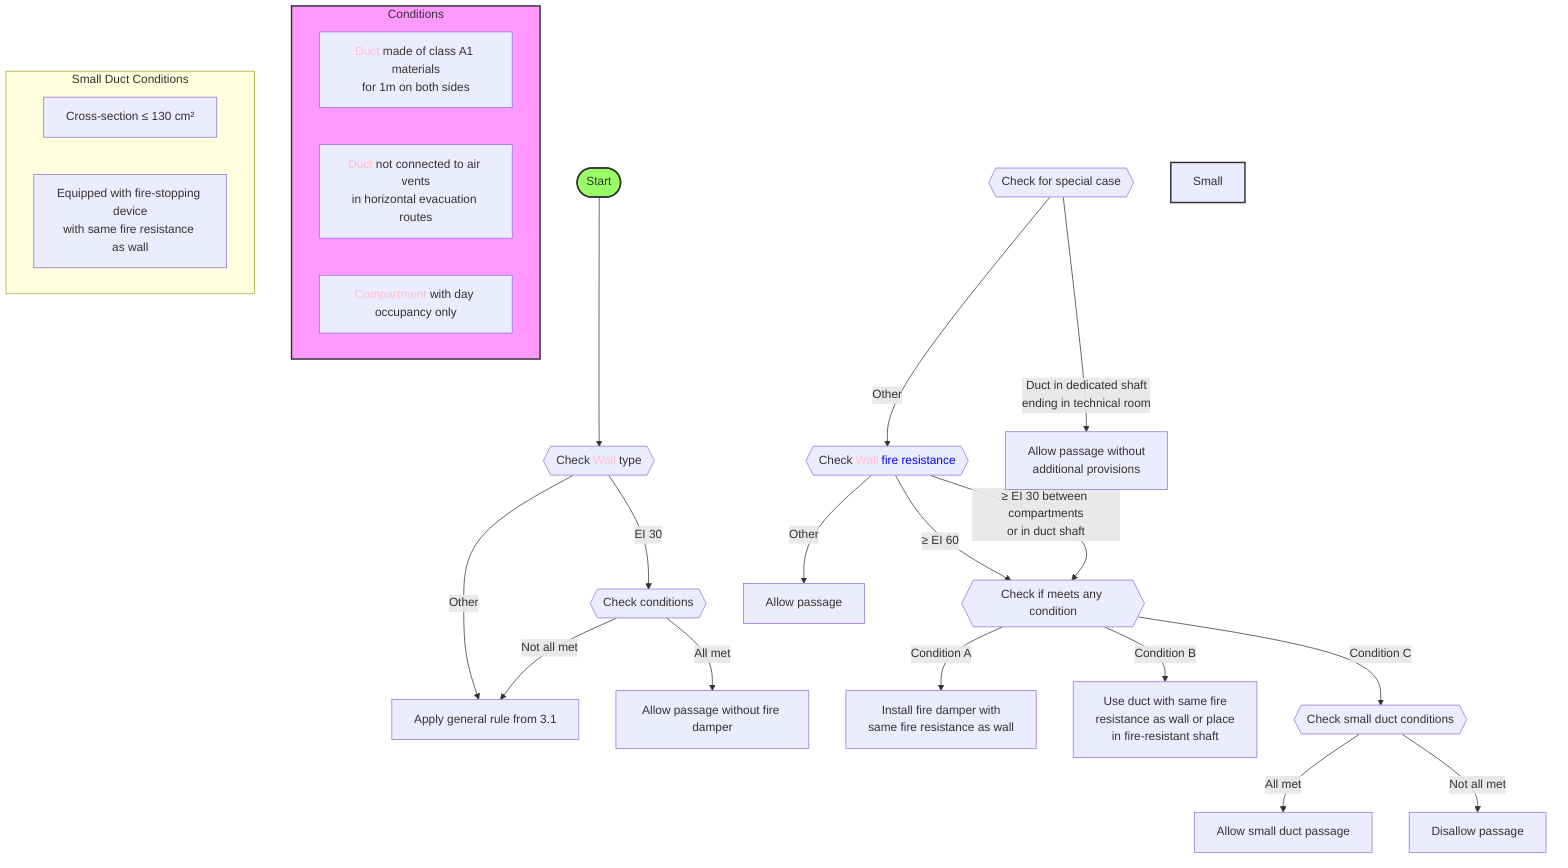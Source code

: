 graph TD
    start(["Start"]):::start --> check_wall_type{{"Check <font color='pink'>Wall</font> type"}}
    check_wall_type -->|EI 30| check_conditions{{"Check conditions"}}
    check_wall_type -->|Other| apply_general_rule["Apply general rule from 3.1"]
    
    check_conditions -->|All met| allow["Allow passage without fire damper"]
    check_conditions -->|Not all met| apply_general_rule
    
    subgraph Conditions
        cond1["<font color='pink'>Duct</font> made of class A1 materials<br>for 1m on both sides"]
        cond2["<font color='pink'>Duct</font> not connected to air vents<br>in horizontal evacuation routes"]
        cond3["<font color='pink'>Compartment</font> with day occupancy only"]
    end
    
    check_wall_fire_resistance{{"Check <font color='pink'>Wall</font> <font color='blue'>fire resistance</font>"}}
    check_wall_fire_resistance -->|≥ EI 60| check_conditions_2
    check_wall_fire_resistance -->|≥ EI 30 between compartments<br>or in duct shaft| check_conditions_2
    check_wall_fire_resistance -->|Other| allow_passage["Allow passage"]
    
    check_conditions_2{{"Check if meets any condition"}}
    check_conditions_2 -->|Condition A| install_fire_damper["Install fire damper with<br>same fire resistance as wall"]
    check_conditions_2 -->|Condition B| use_fire_resistant_duct["Use duct with same fire<br>resistance as wall or place<br>in fire-resistant shaft"]
    check_conditions_2 -->|Condition C| check_small_duct_conditions
    
    check_small_duct_conditions{{"Check small duct conditions"}}
    check_small_duct_conditions -->|All met| allow_small_duct["Allow small duct passage"]
    check_small_duct_conditions -->|Not all met| disallow["Disallow passage"]
    
    subgraph Small Duct Conditions
        small_cond1["Cross-section ≤ 130 cm²"]
        small_cond2["Equipped with fire-stopping device<br>with same fire resistance as wall"]
    end
    
    special_case{{"Check for special case"}}
    special_case -->|Duct in dedicated shaft<br>ending in technical room| allow_special_case["Allow passage without<br>additional provisions"]
    special_case -->|Other| check_wall_fire_resistance
    
    classDef start fill:#9f6,stroke:#333,stroke-width:2px;
    classDef condition fill:#ff9,stroke:#333,stroke-width:2px;
    style Conditions fill:#f9f,stroke:#333,stroke-width:2px;
    style Small Duct Conditions fill:#f9f,stroke:#333,stroke-width:2px;